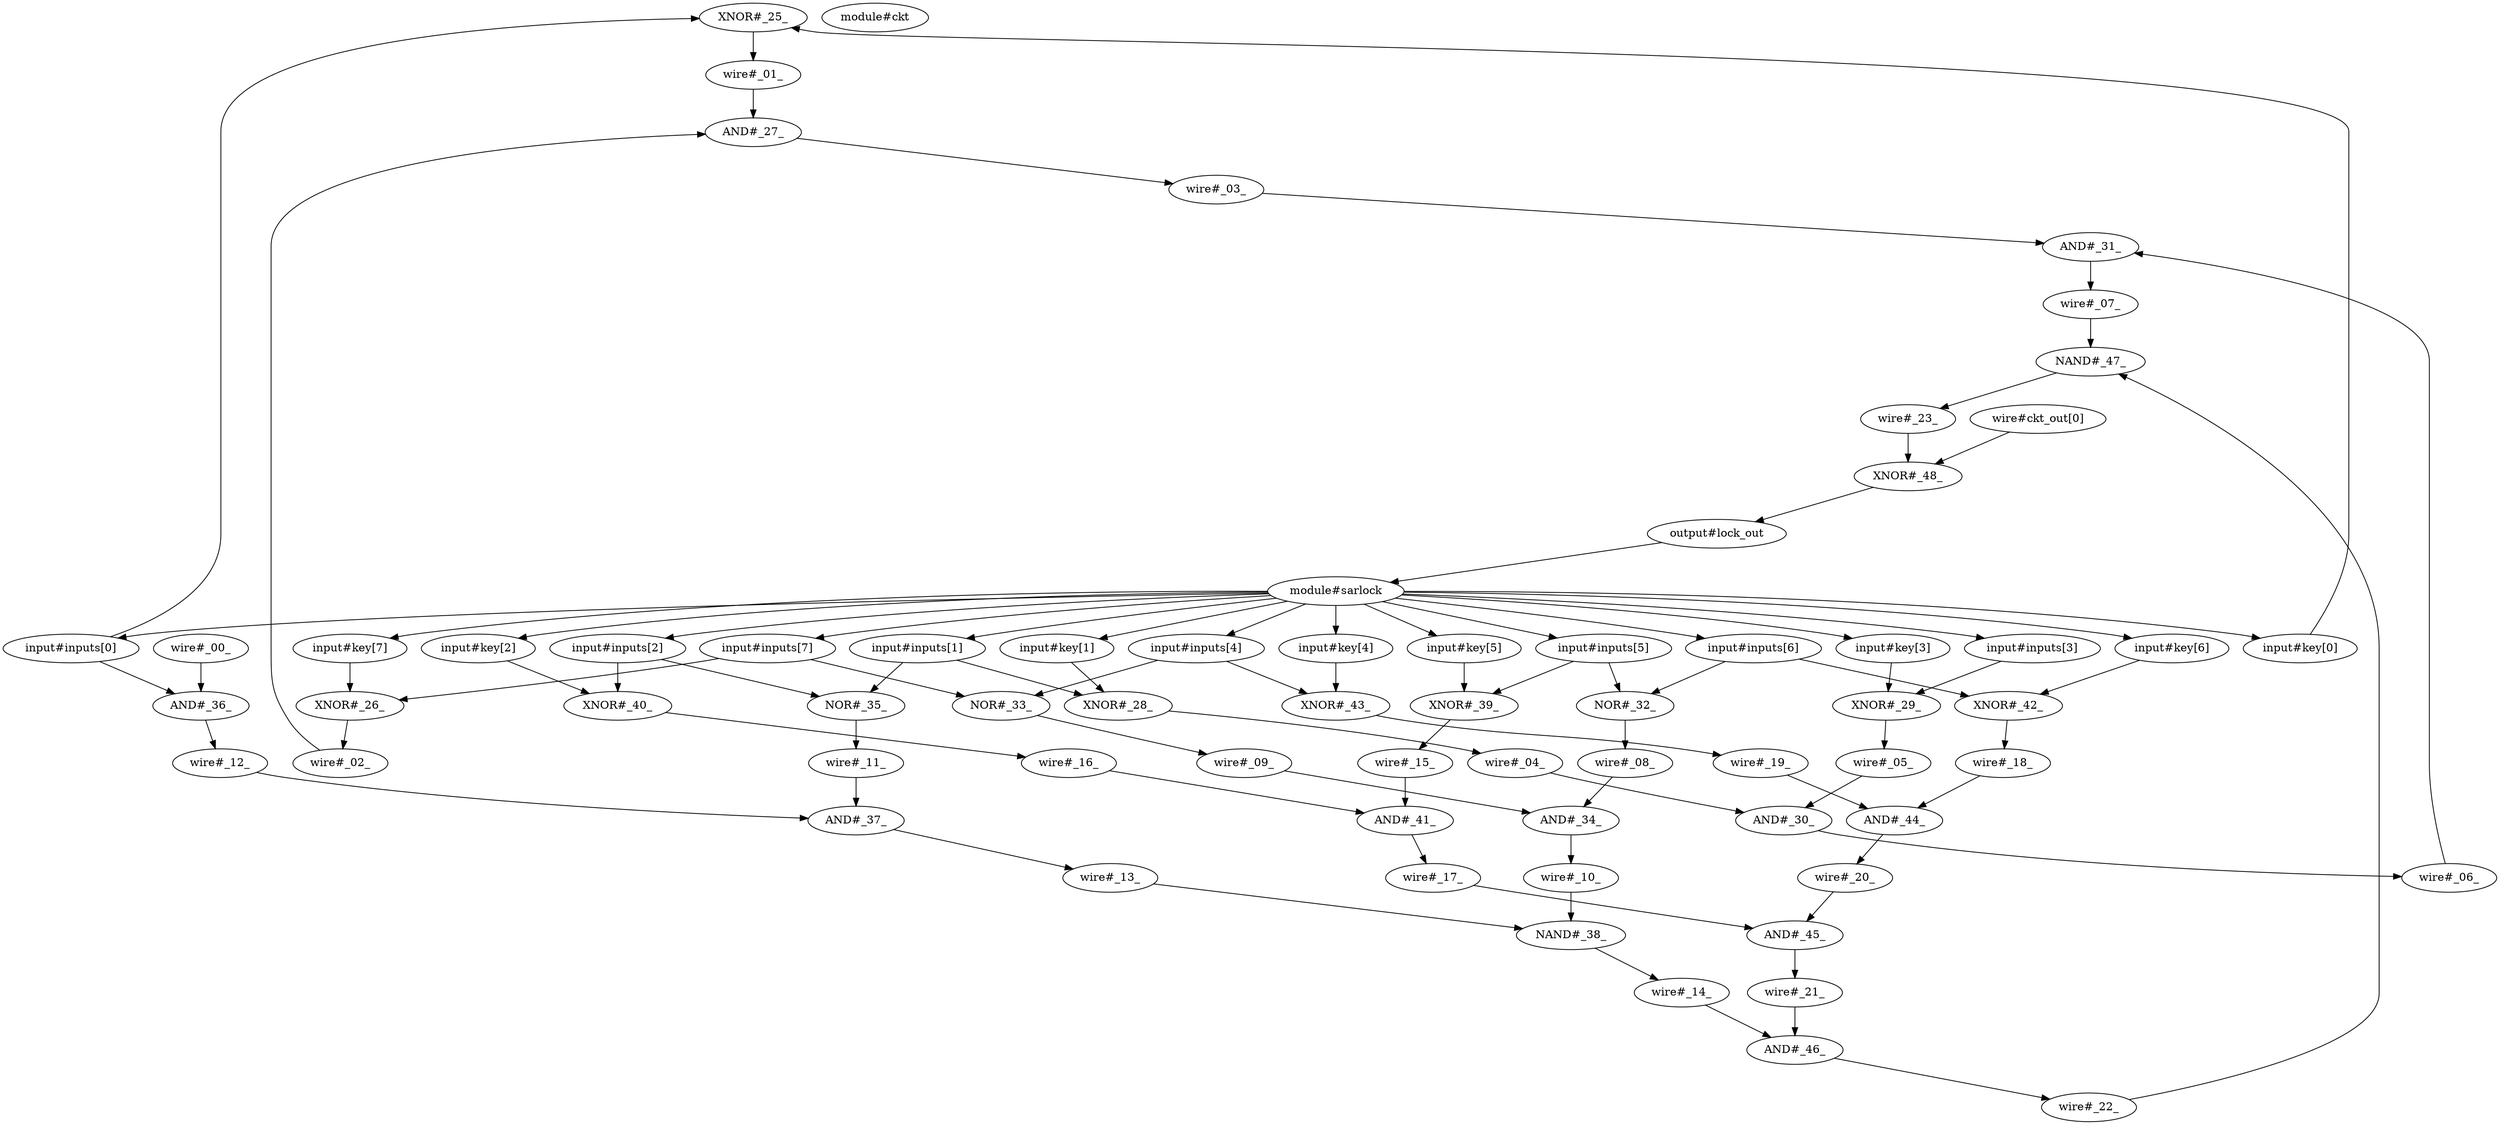 strict digraph "" {
	"XNOR#_25_"	[logic=XNOR,
		type=gate];
	"wire#_01_"	[type=wire];
	"XNOR#_25_" -> "wire#_01_";
	"AND#_27_"	[logic=AND,
		type=gate];
	"wire#_01_" -> "AND#_27_";
	"input#inputs[0]"	[type=input];
	"input#inputs[0]" -> "XNOR#_25_";
	"AND#_36_"	[logic=AND,
		type=gate];
	"input#inputs[0]" -> "AND#_36_";
	"input#key[0]"	[type=input];
	"input#key[0]" -> "XNOR#_25_";
	"XNOR#_26_"	[logic=XNOR,
		type=gate];
	"wire#_02_"	[type=wire];
	"XNOR#_26_" -> "wire#_02_";
	"wire#_02_" -> "AND#_27_";
	"input#inputs[7]"	[type=input];
	"input#inputs[7]" -> "XNOR#_26_";
	"NOR#_33_"	[logic=NOR,
		type=gate];
	"input#inputs[7]" -> "NOR#_33_";
	"input#key[7]"	[type=input];
	"input#key[7]" -> "XNOR#_26_";
	"wire#_03_"	[type=wire];
	"AND#_27_" -> "wire#_03_";
	"AND#_31_"	[logic=AND,
		type=gate];
	"wire#_03_" -> "AND#_31_";
	"XNOR#_28_"	[logic=XNOR,
		type=gate];
	"wire#_04_"	[type=wire];
	"XNOR#_28_" -> "wire#_04_";
	"AND#_30_"	[logic=AND,
		type=gate];
	"wire#_04_" -> "AND#_30_";
	"input#inputs[1]"	[type=input];
	"input#inputs[1]" -> "XNOR#_28_";
	"NOR#_35_"	[logic=NOR,
		type=gate];
	"input#inputs[1]" -> "NOR#_35_";
	"input#key[1]"	[type=input];
	"input#key[1]" -> "XNOR#_28_";
	"XNOR#_29_"	[logic=XNOR,
		type=gate];
	"wire#_05_"	[type=wire];
	"XNOR#_29_" -> "wire#_05_";
	"wire#_05_" -> "AND#_30_";
	"input#inputs[3]"	[type=input];
	"input#inputs[3]" -> "XNOR#_29_";
	"input#key[3]"	[type=input];
	"input#key[3]" -> "XNOR#_29_";
	"wire#_06_"	[type=wire];
	"AND#_30_" -> "wire#_06_";
	"wire#_06_" -> "AND#_31_";
	"wire#_07_"	[type=wire];
	"AND#_31_" -> "wire#_07_";
	"NAND#_47_"	[logic=NAND,
		type=gate];
	"wire#_07_" -> "NAND#_47_";
	"NOR#_32_"	[logic=NOR,
		type=gate];
	"wire#_08_"	[type=wire];
	"NOR#_32_" -> "wire#_08_";
	"AND#_34_"	[logic=AND,
		type=gate];
	"wire#_08_" -> "AND#_34_";
	"input#inputs[5]"	[type=input];
	"input#inputs[5]" -> "NOR#_32_";
	"XNOR#_39_"	[logic=XNOR,
		type=gate];
	"input#inputs[5]" -> "XNOR#_39_";
	"input#inputs[6]"	[type=input];
	"input#inputs[6]" -> "NOR#_32_";
	"XNOR#_42_"	[logic=XNOR,
		type=gate];
	"input#inputs[6]" -> "XNOR#_42_";
	"wire#_09_"	[type=wire];
	"NOR#_33_" -> "wire#_09_";
	"wire#_09_" -> "AND#_34_";
	"input#inputs[4]"	[type=input];
	"input#inputs[4]" -> "NOR#_33_";
	"XNOR#_43_"	[logic=XNOR,
		type=gate];
	"input#inputs[4]" -> "XNOR#_43_";
	"wire#_10_"	[type=wire];
	"AND#_34_" -> "wire#_10_";
	"NAND#_38_"	[logic=NAND,
		type=gate];
	"wire#_10_" -> "NAND#_38_";
	"wire#_11_"	[type=wire];
	"NOR#_35_" -> "wire#_11_";
	"AND#_37_"	[logic=AND,
		type=gate];
	"wire#_11_" -> "AND#_37_";
	"input#inputs[2]"	[type=input];
	"input#inputs[2]" -> "NOR#_35_";
	"XNOR#_40_"	[logic=XNOR,
		type=gate];
	"input#inputs[2]" -> "XNOR#_40_";
	"wire#_12_"	[type=wire];
	"AND#_36_" -> "wire#_12_";
	"wire#_12_" -> "AND#_37_";
	"wire#_00_"	[type=wire];
	"wire#_00_" -> "AND#_36_";
	"wire#_13_"	[type=wire];
	"AND#_37_" -> "wire#_13_";
	"wire#_13_" -> "NAND#_38_";
	"wire#_14_"	[type=wire];
	"NAND#_38_" -> "wire#_14_";
	"AND#_46_"	[logic=AND,
		type=gate];
	"wire#_14_" -> "AND#_46_";
	"wire#_15_"	[type=wire];
	"XNOR#_39_" -> "wire#_15_";
	"AND#_41_"	[logic=AND,
		type=gate];
	"wire#_15_" -> "AND#_41_";
	"input#key[5]"	[type=input];
	"input#key[5]" -> "XNOR#_39_";
	"wire#_16_"	[type=wire];
	"XNOR#_40_" -> "wire#_16_";
	"wire#_16_" -> "AND#_41_";
	"input#key[2]"	[type=input];
	"input#key[2]" -> "XNOR#_40_";
	"wire#_17_"	[type=wire];
	"AND#_41_" -> "wire#_17_";
	"AND#_45_"	[logic=AND,
		type=gate];
	"wire#_17_" -> "AND#_45_";
	"wire#_18_"	[type=wire];
	"XNOR#_42_" -> "wire#_18_";
	"AND#_44_"	[logic=AND,
		type=gate];
	"wire#_18_" -> "AND#_44_";
	"input#key[6]"	[type=input];
	"input#key[6]" -> "XNOR#_42_";
	"wire#_19_"	[type=wire];
	"XNOR#_43_" -> "wire#_19_";
	"wire#_19_" -> "AND#_44_";
	"input#key[4]"	[type=input];
	"input#key[4]" -> "XNOR#_43_";
	"wire#_20_"	[type=wire];
	"AND#_44_" -> "wire#_20_";
	"wire#_20_" -> "AND#_45_";
	"wire#_21_"	[type=wire];
	"AND#_45_" -> "wire#_21_";
	"wire#_21_" -> "AND#_46_";
	"wire#_22_"	[type=wire];
	"AND#_46_" -> "wire#_22_";
	"wire#_22_" -> "NAND#_47_";
	"wire#_23_"	[type=wire];
	"NAND#_47_" -> "wire#_23_";
	"XNOR#_48_"	[logic=XNOR,
		type=gate];
	"wire#_23_" -> "XNOR#_48_";
	"output#lock_out"	[type=output];
	"XNOR#_48_" -> "output#lock_out";
	"module#sarlock"	[type=module];
	"output#lock_out" -> "module#sarlock";
	"wire#ckt_out[0]"	[type=wire];
	"wire#ckt_out[0]" -> "XNOR#_48_";
	"module#sarlock" -> "input#inputs[0]";
	"module#sarlock" -> "input#key[0]";
	"module#sarlock" -> "input#inputs[7]";
	"module#sarlock" -> "input#key[7]";
	"module#sarlock" -> "input#inputs[1]";
	"module#sarlock" -> "input#key[1]";
	"module#sarlock" -> "input#inputs[3]";
	"module#sarlock" -> "input#key[3]";
	"module#sarlock" -> "input#inputs[5]";
	"module#sarlock" -> "input#inputs[6]";
	"module#sarlock" -> "input#inputs[4]";
	"module#sarlock" -> "input#inputs[2]";
	"module#sarlock" -> "input#key[5]";
	"module#sarlock" -> "input#key[2]";
	"module#sarlock" -> "input#key[6]";
	"module#sarlock" -> "input#key[4]";
	"module#ckt"	[init_name=c,
		type=module];
}
